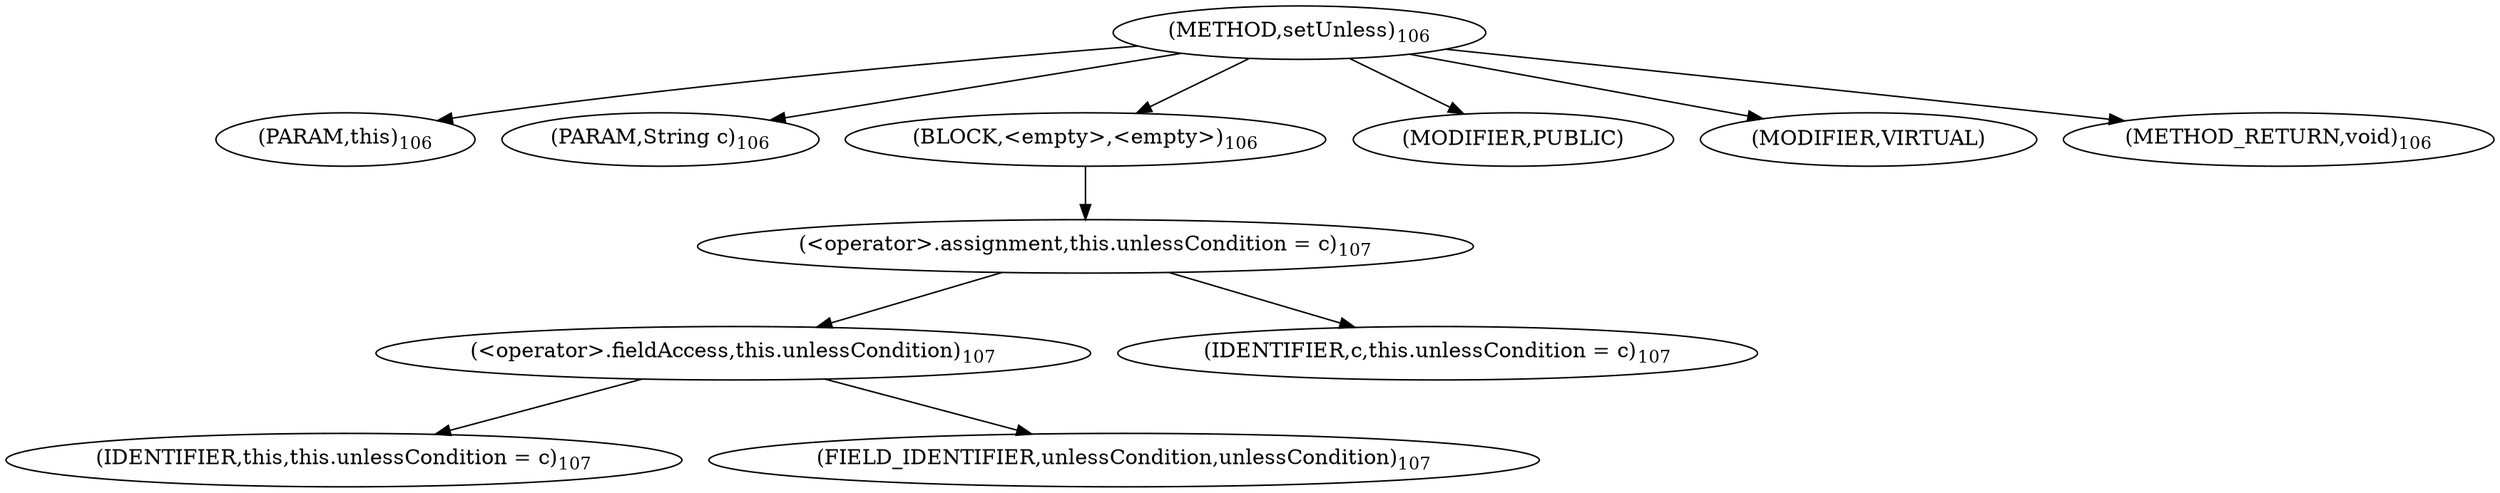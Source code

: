 digraph "setUnless" {  
"54" [label = <(METHOD,setUnless)<SUB>106</SUB>> ]
"55" [label = <(PARAM,this)<SUB>106</SUB>> ]
"56" [label = <(PARAM,String c)<SUB>106</SUB>> ]
"57" [label = <(BLOCK,&lt;empty&gt;,&lt;empty&gt;)<SUB>106</SUB>> ]
"58" [label = <(&lt;operator&gt;.assignment,this.unlessCondition = c)<SUB>107</SUB>> ]
"59" [label = <(&lt;operator&gt;.fieldAccess,this.unlessCondition)<SUB>107</SUB>> ]
"60" [label = <(IDENTIFIER,this,this.unlessCondition = c)<SUB>107</SUB>> ]
"61" [label = <(FIELD_IDENTIFIER,unlessCondition,unlessCondition)<SUB>107</SUB>> ]
"62" [label = <(IDENTIFIER,c,this.unlessCondition = c)<SUB>107</SUB>> ]
"63" [label = <(MODIFIER,PUBLIC)> ]
"64" [label = <(MODIFIER,VIRTUAL)> ]
"65" [label = <(METHOD_RETURN,void)<SUB>106</SUB>> ]
  "54" -> "55" 
  "54" -> "56" 
  "54" -> "57" 
  "54" -> "63" 
  "54" -> "64" 
  "54" -> "65" 
  "57" -> "58" 
  "58" -> "59" 
  "58" -> "62" 
  "59" -> "60" 
  "59" -> "61" 
}
